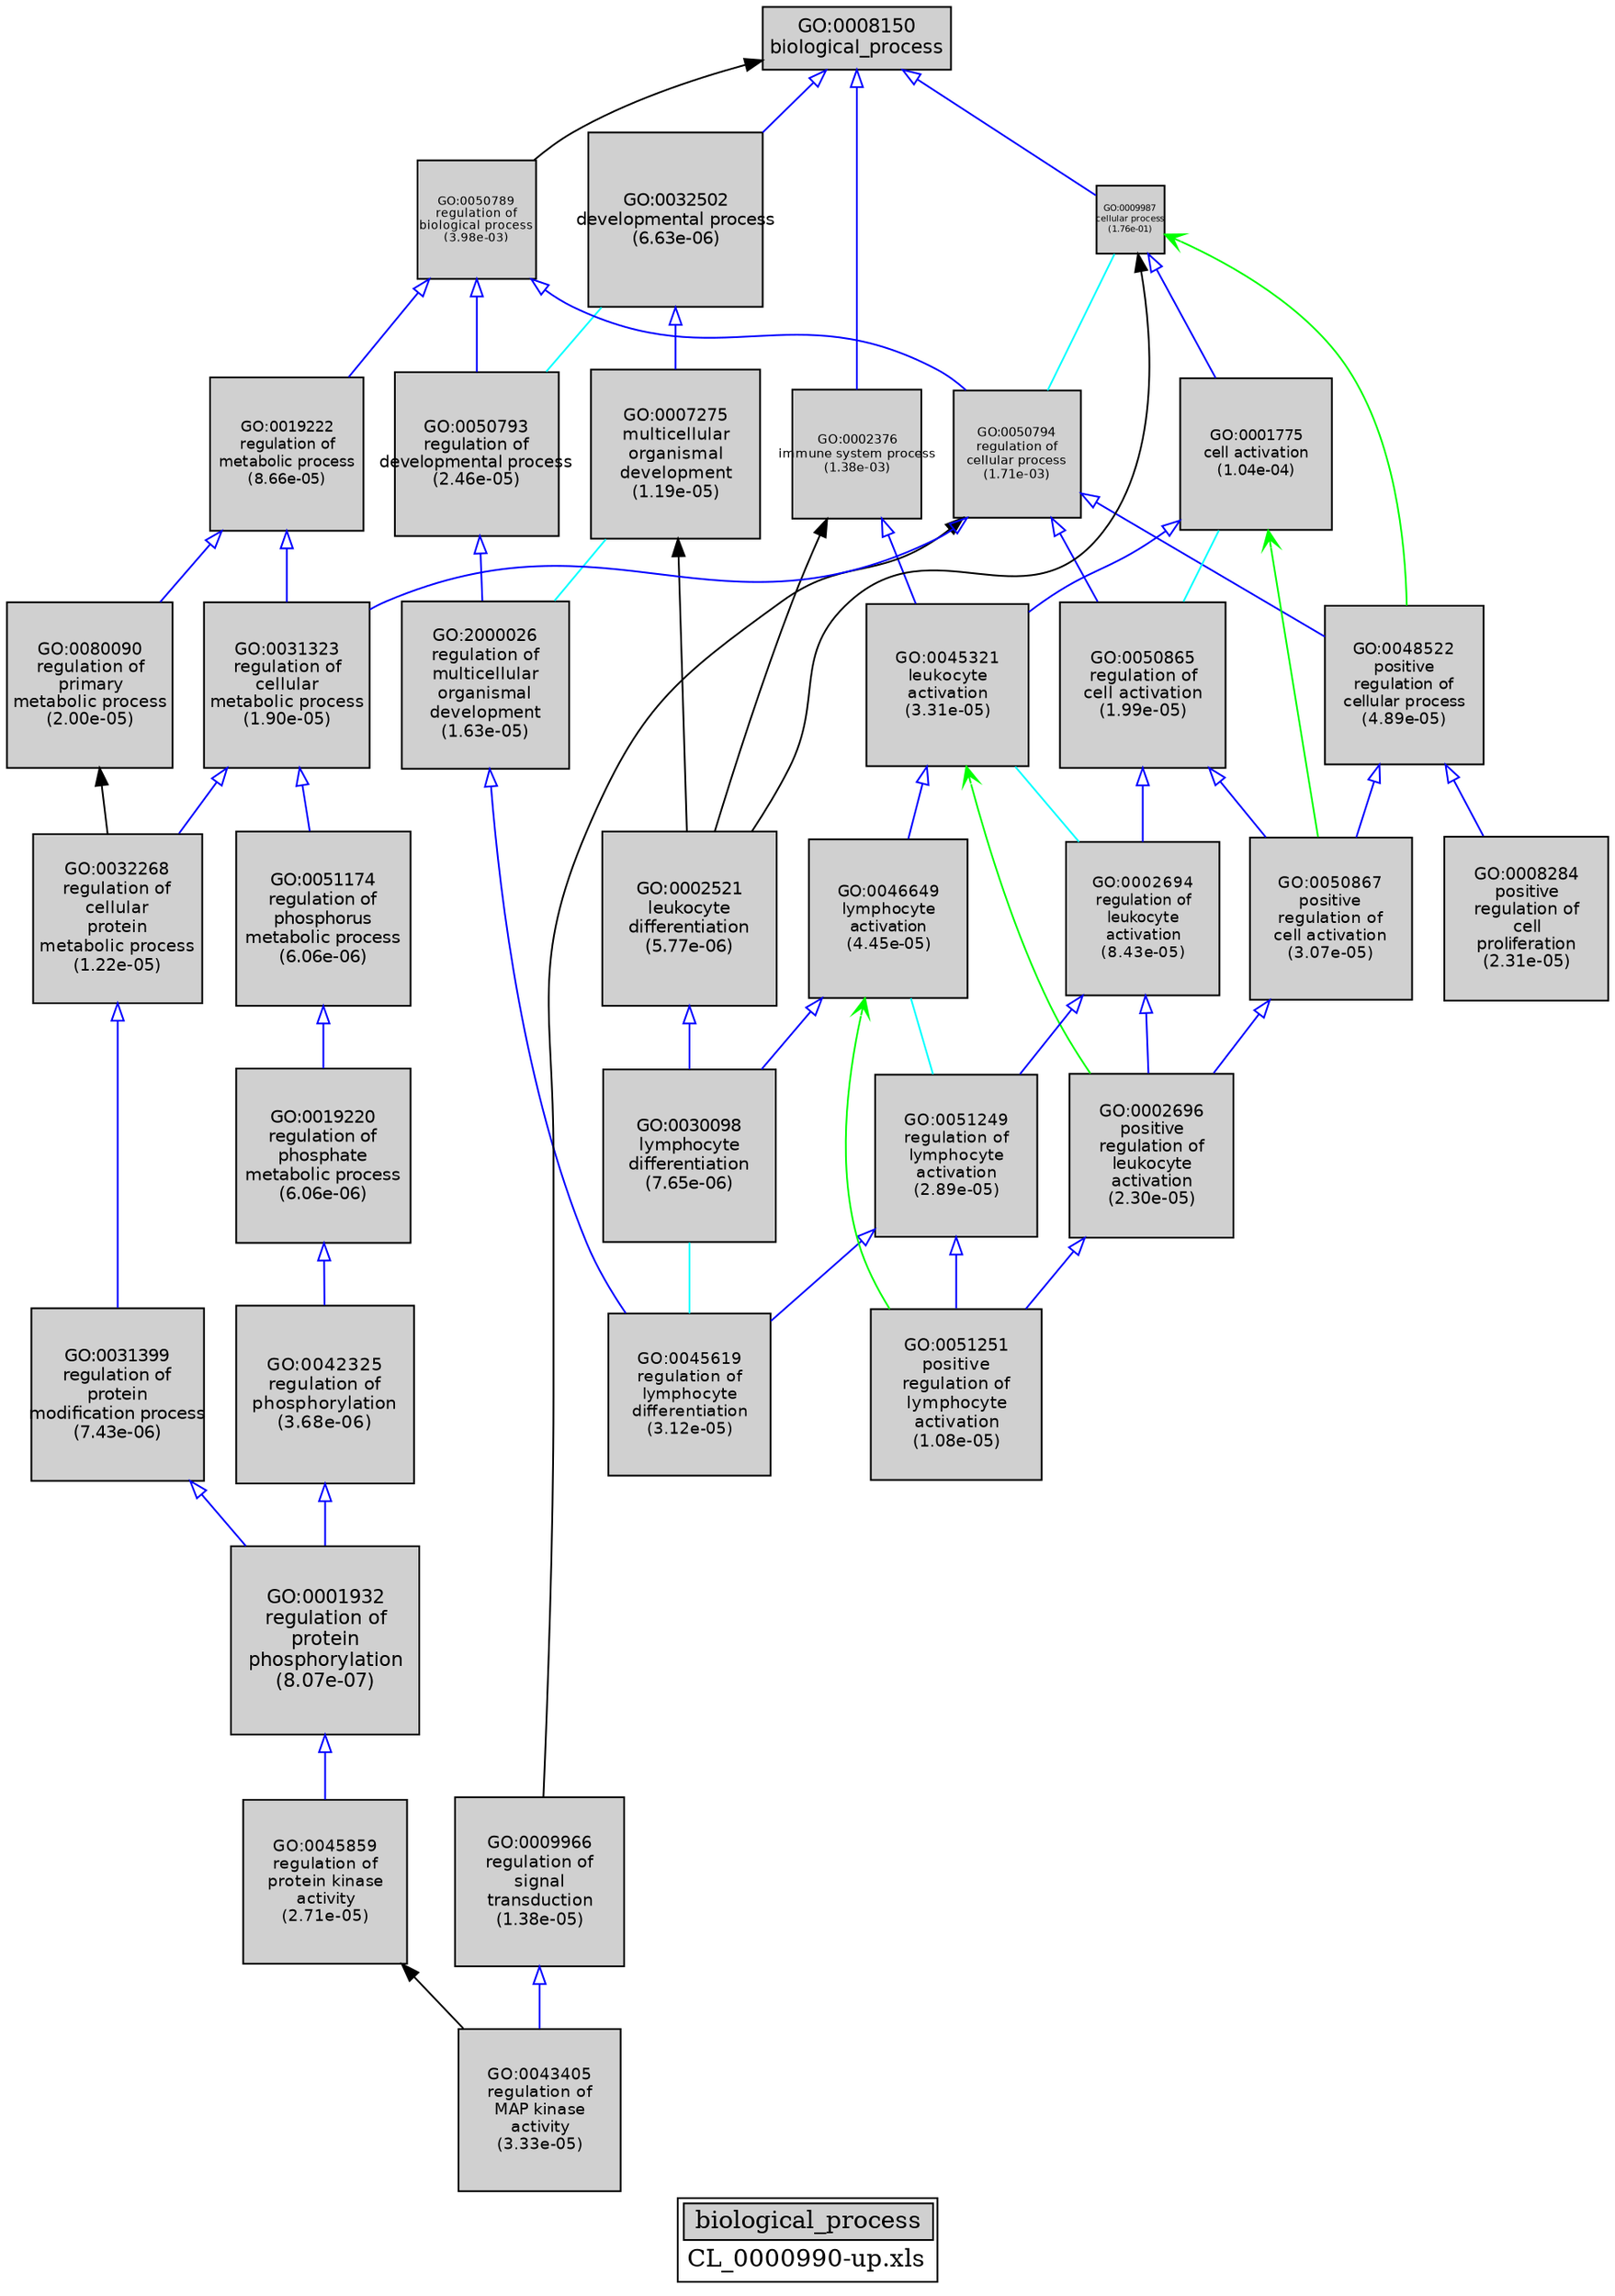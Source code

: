 digraph "biological_process" {
graph [ bgcolor = "#FFFFFF", label = <<TABLE COLOR="black" BGCOLOR="white"><TR><TD COLSPAN="2" BGCOLOR="#D0D0D0"><FONT COLOR="black">biological_process</FONT></TD></TR><TR><TD BORDER="0">CL_0000990-up.xls</TD></TR></TABLE>> ];
node [ fontname = "Helvetica" ];

subgraph "nodes" {

node [ style = "filled", fixedsize = "true", width = 1, shape = "box", fontsize = 9, fillcolor = "#D0D0D0", fontcolor = "black", color = "black" ];

"GO:0008284" [ URL = "#GO:0008284", label = <<TABLE BORDER="0"><TR><TD>GO:0008284<BR/>positive<BR/>regulation of<BR/>cell<BR/>proliferation<BR/>(2.31e-05)</TD></TR></TABLE>>, width = 1.30933129303, shape = "box", fontsize = 9.42718530982, height = 1.30933129303 ];
"GO:0008150" [ URL = "#GO:0008150", label = <<TABLE BORDER="0"><TR><TD>GO:0008150<BR/>biological_process</TD></TR></TABLE>>, width = 1.5, shape = "box", fontsize = 10.8 ];
"GO:0045859" [ URL = "#GO:0045859", label = <<TABLE BORDER="0"><TR><TD>GO:0045859<BR/>regulation of<BR/>protein kinase<BR/>activity<BR/>(2.71e-05)</TD></TR></TABLE>>, width = 1.29949422768, shape = "box", fontsize = 9.35635843931, height = 1.29949422768 ];
"GO:0007275" [ URL = "#GO:0007275", label = <<TABLE BORDER="0"><TR><TD>GO:0007275<BR/>multicellular<BR/>organismal<BR/>development<BR/>(1.19e-05)</TD></TR></TABLE>>, width = 1.34912202339, shape = "box", fontsize = 9.7136785684, height = 1.34912202339 ];
"GO:0032268" [ URL = "#GO:0032268", label = <<TABLE BORDER="0"><TR><TD>GO:0032268<BR/>regulation of<BR/>cellular<BR/>protein<BR/>metabolic process<BR/>(1.22e-05)</TD></TR></TABLE>>, width = 1.34779449774, shape = "box", fontsize = 9.70412038373, height = 1.34779449774 ];
"GO:0042325" [ URL = "#GO:0042325", label = <<TABLE BORDER="0"><TR><TD>GO:0042325<BR/>regulation of<BR/>phosphorylation<BR/>(3.68e-06)</TD></TR></TABLE>>, width = 1.41686462914, shape = "box", fontsize = 10.2014253298, height = 1.41686462914 ];
"GO:2000026" [ URL = "#GO:2000026", label = <<TABLE BORDER="0"><TR><TD>GO:2000026<BR/>regulation of<BR/>multicellular<BR/>organismal<BR/>development<BR/>(1.63e-05)</TD></TR></TABLE>>, width = 1.33048721392, shape = "box", fontsize = 9.57950794026, height = 1.33048721392 ];
"GO:0002376" [ URL = "#GO:0002376", label = <<TABLE BORDER="0"><TR><TD>GO:0002376<BR/>immune system process<BR/>(1.38e-03)</TD></TR></TABLE>>, width = 1.03040363758, shape = "box", fontsize = 7.41890619058, height = 1.03040363758 ];
"GO:0043405" [ URL = "#GO:0043405", label = <<TABLE BORDER="0"><TR><TD>GO:0043405<BR/>regulation of<BR/>MAP kinase<BR/>activity<BR/>(3.33e-05)</TD></TR></TABLE>>, width = 1.28688642679, shape = "box", fontsize = 9.26558227287, height = 1.28688642679 ];
"GO:0045321" [ URL = "#GO:0045321", label = <<TABLE BORDER="0"><TR><TD>GO:0045321<BR/>leukocyte<BR/>activation<BR/>(3.31e-05)</TD></TR></TABLE>>, width = 1.28718273081, shape = "box", fontsize = 9.26771566182, height = 1.28718273081 ];
"GO:0050793" [ URL = "#GO:0050793", label = <<TABLE BORDER="0"><TR><TD>GO:0050793<BR/>regulation of<BR/>developmental process<BR/>(2.46e-05)</TD></TR></TABLE>>, width = 1.305474949, shape = "box", fontsize = 9.39941963282, height = 1.305474949 ];
"GO:0045619" [ URL = "#GO:0045619", label = <<TABLE BORDER="0"><TR><TD>GO:0045619<BR/>regulation of<BR/>lymphocyte<BR/>differentiation<BR/>(3.12e-05)</TD></TR></TABLE>>, width = 1.29085176048, shape = "box", fontsize = 9.29413267545, height = 1.29085176048 ];
"GO:0051251" [ URL = "#GO:0051251", label = <<TABLE BORDER="0"><TR><TD>GO:0051251<BR/>positive<BR/>regulation of<BR/>lymphocyte<BR/>activation<BR/>(1.08e-05)</TD></TR></TABLE>>, width = 1.35509075953, shape = "box", fontsize = 9.75665346864, height = 1.35509075953 ];
"GO:0002521" [ URL = "#GO:0002521", label = <<TABLE BORDER="0"><TR><TD>GO:0002521<BR/>leukocyte<BR/>differentiation<BR/>(5.77e-06)</TD></TR></TABLE>>, width = 1.39141593373, shape = "box", fontsize = 10.0181947229, height = 1.39141593373 ];
"GO:0050794" [ URL = "#GO:0050794", label = <<TABLE BORDER="0"><TR><TD>GO:0050794<BR/>regulation of<BR/>cellular process<BR/>(1.71e-03)</TD></TR></TABLE>>, width = 1.01334966578, shape = "box", fontsize = 7.2961175936, height = 1.01334966578 ];
"GO:0030098" [ URL = "#GO:0030098", label = <<TABLE BORDER="0"><TR><TD>GO:0030098<BR/>lymphocyte<BR/>differentiation<BR/>(7.65e-06)</TD></TR></TABLE>>, width = 1.37507092425, shape = "box", fontsize = 9.90051065462, height = 1.37507092425 ];
"GO:0032502" [ URL = "#GO:0032502", label = <<TABLE BORDER="0"><TR><TD>GO:0032502<BR/>developmental process<BR/>(6.63e-06)</TD></TR></TABLE>>, width = 1.38338670888, shape = "box", fontsize = 9.96038430393, height = 1.38338670888 ];
"GO:0009966" [ URL = "#GO:0009966", label = <<TABLE BORDER="0"><TR><TD>GO:0009966<BR/>regulation of<BR/>signal<BR/>transduction<BR/>(1.38e-05)</TD></TR></TABLE>>, width = 1.34041257538, shape = "box", fontsize = 9.65097054273, height = 1.34041257538 ];
"GO:0048522" [ URL = "#GO:0048522", label = <<TABLE BORDER="0"><TR><TD>GO:0048522<BR/>positive<BR/>regulation of<BR/>cellular process<BR/>(4.89e-05)</TD></TR></TABLE>>, width = 1.26277856197, shape = "box", fontsize = 9.09200564616, height = 1.26277856197 ];
"GO:0001932" [ URL = "#GO:0001932", label = <<TABLE BORDER="0"><TR><TD>GO:0001932<BR/>regulation of<BR/>protein<BR/>phosphorylation<BR/>(8.07e-07)</TD></TR></TABLE>>, width = 1.5, shape = "box", fontsize = 10.8, height = 1.5 ];
"GO:0031399" [ URL = "#GO:0031399", label = <<TABLE BORDER="0"><TR><TD>GO:0031399<BR/>regulation of<BR/>protein<BR/>modification process<BR/>(7.43e-06)</TD></TR></TABLE>>, width = 1.37676487285, shape = "box", fontsize = 9.91270708451, height = 1.37676487285 ];
"GO:0050789" [ URL = "#GO:0050789", label = <<TABLE BORDER="0"><TR><TD>GO:0050789<BR/>regulation of<BR/>biological process<BR/>(3.98e-03)</TD></TR></TABLE>>, width = 0.944655873684, shape = "box", fontsize = 6.80152229052, height = 0.944655873684 ];
"GO:0051249" [ URL = "#GO:0051249", label = <<TABLE BORDER="0"><TR><TD>GO:0051249<BR/>regulation of<BR/>lymphocyte<BR/>activation<BR/>(2.89e-05)</TD></TR></TABLE>>, width = 1.29556604556, shape = "box", fontsize = 9.32807552802, height = 1.29556604556 ];
"GO:0019222" [ URL = "#GO:0019222", label = <<TABLE BORDER="0"><TR><TD>GO:0019222<BR/>regulation of<BR/>metabolic process<BR/>(8.66e-05)</TD></TR></TABLE>>, width = 1.22613759289, shape = "box", fontsize = 8.82819066878, height = 1.22613759289 ];
"GO:0019220" [ URL = "#GO:0019220", label = <<TABLE BORDER="0"><TR><TD>GO:0019220<BR/>regulation of<BR/>phosphate<BR/>metabolic process<BR/>(6.06e-06)</TD></TR></TABLE>>, width = 1.38851617195, shape = "box", fontsize = 9.99731643802, height = 1.38851617195 ];
"GO:0002696" [ URL = "#GO:0002696", label = <<TABLE BORDER="0"><TR><TD>GO:0002696<BR/>positive<BR/>regulation of<BR/>leukocyte<BR/>activation<BR/>(2.30e-05)</TD></TR></TABLE>>, width = 1.30952022998, shape = "box", fontsize = 9.42854565584, height = 1.30952022998 ];
"GO:0051174" [ URL = "#GO:0051174", label = <<TABLE BORDER="0"><TR><TD>GO:0051174<BR/>regulation of<BR/>phosphorus<BR/>metabolic process<BR/>(6.06e-06)</TD></TR></TABLE>>, width = 1.38851617195, shape = "box", fontsize = 9.99731643802, height = 1.38851617195 ];
"GO:0002694" [ URL = "#GO:0002694", label = <<TABLE BORDER="0"><TR><TD>GO:0002694<BR/>regulation of<BR/>leukocyte<BR/>activation<BR/>(8.43e-05)</TD></TR></TABLE>>, width = 1.22791739077, shape = "box", fontsize = 8.84100521353, height = 1.22791739077 ];
"GO:0080090" [ URL = "#GO:0080090", label = <<TABLE BORDER="0"><TR><TD>GO:0080090<BR/>regulation of<BR/>primary<BR/>metabolic process<BR/>(2.00e-05)</TD></TR></TABLE>>, width = 1.31824703942, shape = "box", fontsize = 9.49137868379, height = 1.31824703942 ];
"GO:0050865" [ URL = "#GO:0050865", label = <<TABLE BORDER="0"><TR><TD>GO:0050865<BR/>regulation of<BR/>cell activation<BR/>(1.99e-05)</TD></TR></TABLE>>, width = 1.31849652862, shape = "box", fontsize = 9.49317500603, height = 1.31849652862 ];
"GO:0009987" [ URL = "#GO:0009987", label = <<TABLE BORDER="0"><TR><TD>GO:0009987<BR/>cellular process<BR/>(1.76e-01)</TD></TR></TABLE>>, width = 0.535686806288, shape = "box", fontsize = 5.0, height = 0.535686806288 ];
"GO:0031323" [ URL = "#GO:0031323", label = <<TABLE BORDER="0"><TR><TD>GO:0031323<BR/>regulation of<BR/>cellular<BR/>metabolic process<BR/>(1.90e-05)</TD></TR></TABLE>>, width = 1.32137724199, shape = "box", fontsize = 9.51391614235, height = 1.32137724199 ];
"GO:0050867" [ URL = "#GO:0050867", label = <<TABLE BORDER="0"><TR><TD>GO:0050867<BR/>positive<BR/>regulation of<BR/>cell activation<BR/>(3.07e-05)</TD></TR></TABLE>>, width = 1.29183454432, shape = "box", fontsize = 9.30120871912, height = 1.29183454432 ];
"GO:0046649" [ URL = "#GO:0046649", label = <<TABLE BORDER="0"><TR><TD>GO:0046649<BR/>lymphocyte<BR/>activation<BR/>(4.45e-05)</TD></TR></TABLE>>, width = 1.26879999762, shape = "box", fontsize = 9.13535998288, height = 1.26879999762 ];
"GO:0001775" [ URL = "#GO:0001775", label = <<TABLE BORDER="0"><TR><TD>GO:0001775<BR/>cell activation<BR/>(1.04e-04)</TD></TR></TABLE>>, width = 1.21404568164, shape = "box", fontsize = 8.7411289078, height = 1.21404568164 ];
}
subgraph "edges" {


edge [ dir = "back", weight = 1 ];
subgraph "regulates" {


edge [ color = "cyan", arrowtail = "none" ];
subgraph "positive" {


edge [ color = "green", arrowtail = "vee" ];
"GO:0009987" -> "GO:0048522";
"GO:0045321" -> "GO:0002696";
"GO:0001775" -> "GO:0050867";
"GO:0046649" -> "GO:0051251";
}
subgraph "negative" {


edge [ color = "red", arrowtail = "tee" ];
}
"GO:0032502" -> "GO:0050793";
"GO:0001775" -> "GO:0050865";
"GO:0046649" -> "GO:0051249";
"GO:0030098" -> "GO:0045619";
"GO:0045321" -> "GO:0002694";
"GO:0007275" -> "GO:2000026";
"GO:0009987" -> "GO:0050794";
}
subgraph "part_of" {


edge [ color = "purple", arrowtail = "diamond", weight = 2.5 ];
}
subgraph "is_a" {


edge [ color = "blue", arrowtail = "empty", weight = 5.0 ];
"GO:0019222" -> "GO:0080090";
"GO:0051249" -> "GO:0045619";
"GO:0008150" -> "GO:0032502";
"GO:0002376" -> "GO:0045321";
"GO:0031399" -> "GO:0001932";
"GO:0050794" -> "GO:0031323";
"GO:0045321" -> "GO:0046649";
"GO:0002696" -> "GO:0051251";
"GO:0002521" -> "GO:0030098";
"GO:0008150" -> "GO:0002376";
"GO:0031323" -> "GO:0051174";
"GO:0001775" -> "GO:0045321";
"GO:0008150" -> "GO:0009987";
"GO:0009966" -> "GO:0043405";
"GO:0019220" -> "GO:0042325";
"GO:0050865" -> "GO:0002694";
"GO:0048522" -> "GO:0050867";
"GO:0002694" -> "GO:0051249";
"GO:0050789" -> "GO:0050794";
"GO:0042325" -> "GO:0001932";
"GO:0019222" -> "GO:0031323";
"GO:2000026" -> "GO:0045619";
"GO:0031323" -> "GO:0032268";
"GO:0048522" -> "GO:0008284";
"GO:0051249" -> "GO:0051251";
"GO:0009987" -> "GO:0001775";
"GO:0050865" -> "GO:0050867";
"GO:0051174" -> "GO:0019220";
"GO:0050794" -> "GO:0050865";
"GO:0032268" -> "GO:0031399";
"GO:0050794" -> "GO:0048522";
"GO:0002694" -> "GO:0002696";
"GO:0046649" -> "GO:0030098";
"GO:0050789" -> "GO:0019222";
"GO:0032502" -> "GO:0007275";
"GO:0050793" -> "GO:2000026";
"GO:0001932" -> "GO:0045859";
"GO:0050867" -> "GO:0002696";
"GO:0050789" -> "GO:0050793";
}
"GO:0002376" -> "GO:0002521";
"GO:0080090" -> "GO:0032268";
"GO:0045859" -> "GO:0043405";
"GO:0050794" -> "GO:0009966";
"GO:0008150" -> "GO:0050789";
"GO:0009987" -> "GO:0002521";
"GO:0007275" -> "GO:0002521";
}
}
